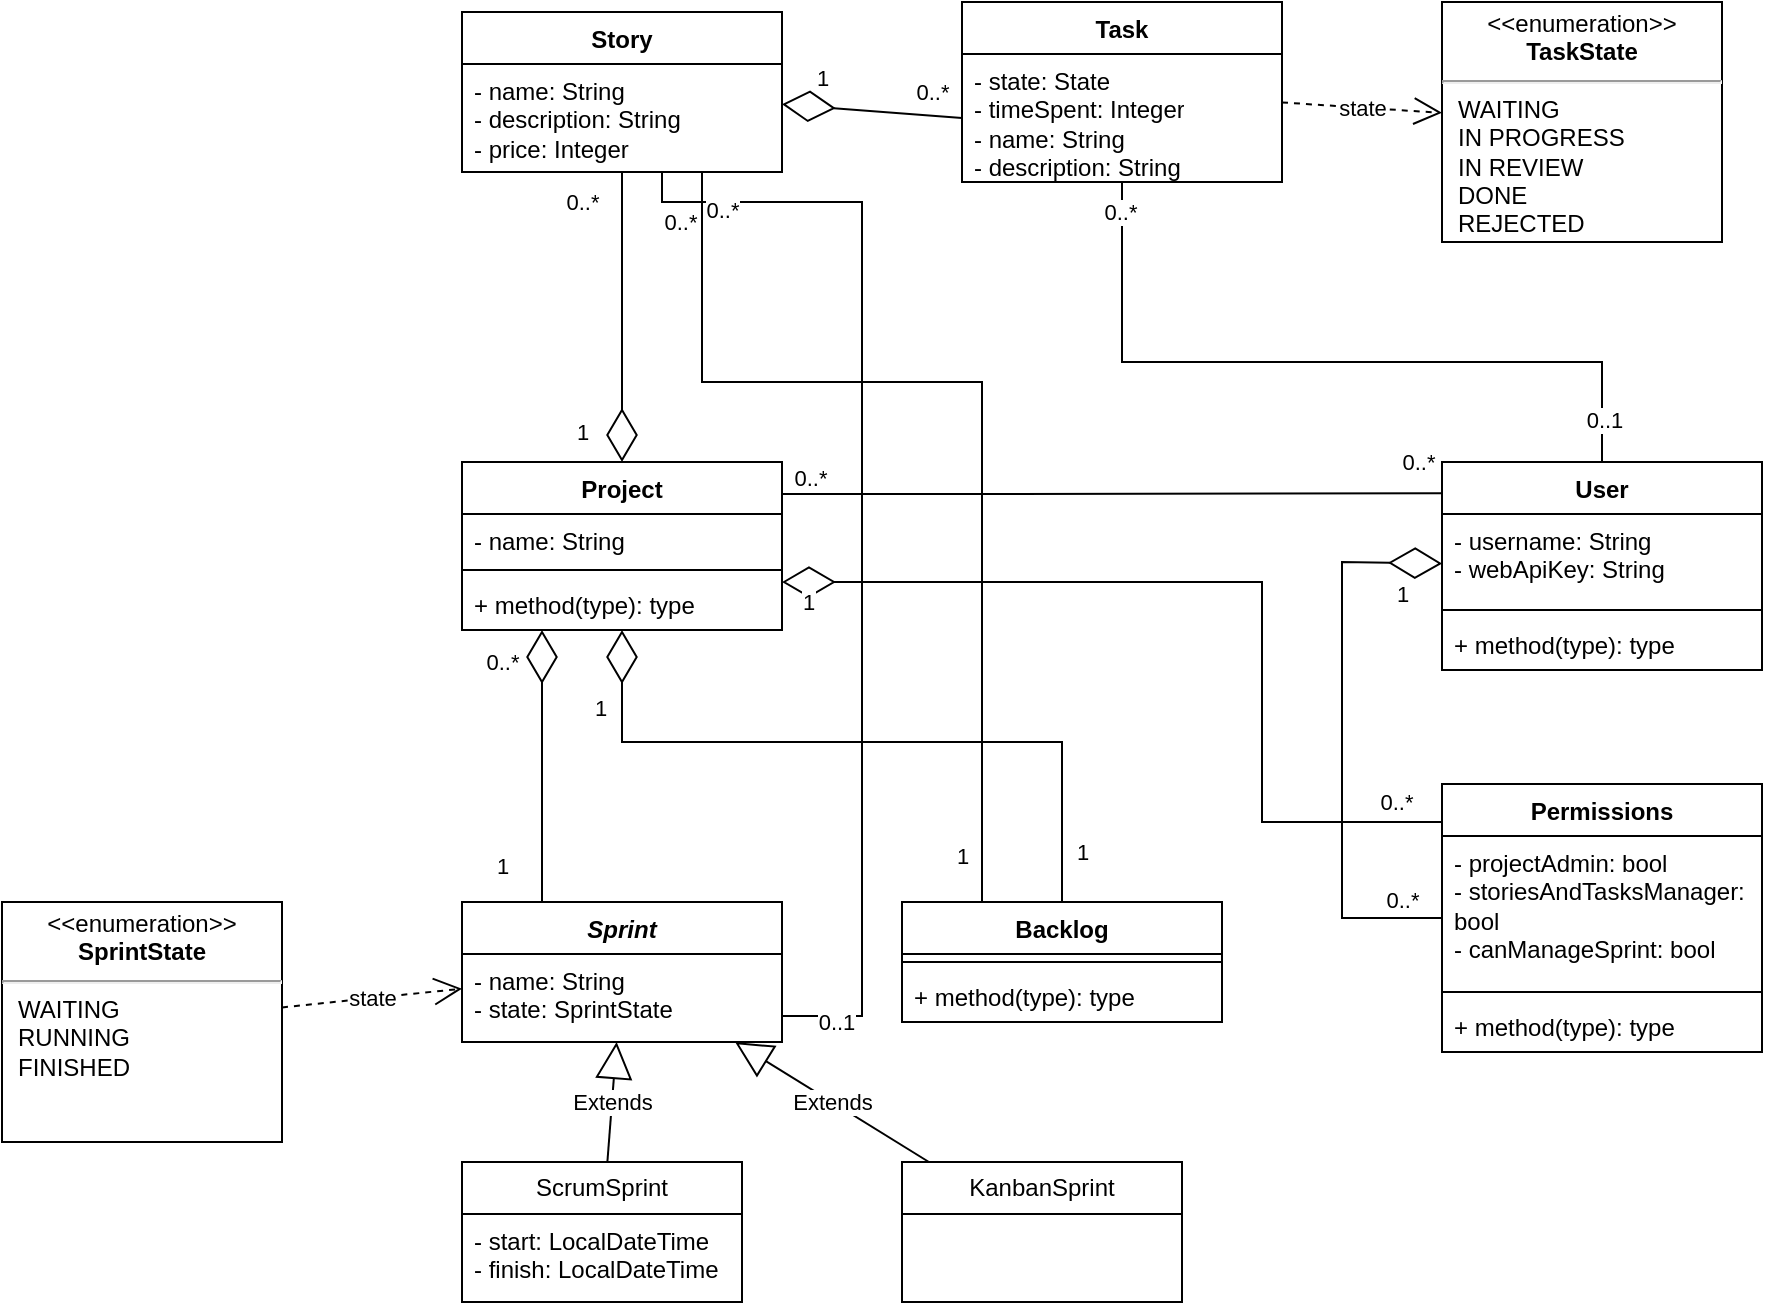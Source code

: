<mxfile version="22.1.0" type="device">
  <diagram id="C5RBs43oDa-KdzZeNtuy" name="Page-1">
    <mxGraphModel dx="1994" dy="580" grid="1" gridSize="10" guides="1" tooltips="1" connect="1" arrows="1" fold="1" page="1" pageScale="1" pageWidth="827" pageHeight="1169" background="none" math="0" shadow="0">
      <root>
        <mxCell id="WIyWlLk6GJQsqaUBKTNV-0" />
        <mxCell id="WIyWlLk6GJQsqaUBKTNV-1" parent="WIyWlLk6GJQsqaUBKTNV-0" />
        <mxCell id="PWh56KOx5kr9GDurTwJb-14" style="edgeStyle=orthogonalEdgeStyle;rounded=0;orthogonalLoop=1;jettySize=auto;html=1;endArrow=diamondThin;endFill=0;endSize=24;" parent="WIyWlLk6GJQsqaUBKTNV-1" source="xTrlHvVz5tuh_iKy9N_Q-1" target="xTrlHvVz5tuh_iKy9N_Q-15" edge="1">
          <mxGeometry relative="1" as="geometry">
            <Array as="points">
              <mxPoint x="120" y="180" />
              <mxPoint x="120" y="180" />
            </Array>
          </mxGeometry>
        </mxCell>
        <mxCell id="PWh56KOx5kr9GDurTwJb-15" value="1" style="edgeLabel;html=1;align=center;verticalAlign=middle;resizable=0;points=[];" parent="PWh56KOx5kr9GDurTwJb-14" vertex="1" connectable="0">
          <mxGeometry x="0.849" y="-2" relative="1" as="geometry">
            <mxPoint x="-18" y="-4" as="offset" />
          </mxGeometry>
        </mxCell>
        <mxCell id="PWh56KOx5kr9GDurTwJb-16" value="0..*" style="edgeLabel;html=1;align=center;verticalAlign=middle;resizable=0;points=[];" parent="PWh56KOx5kr9GDurTwJb-14" vertex="1" connectable="0">
          <mxGeometry x="-0.879" y="-3" relative="1" as="geometry">
            <mxPoint x="-17" y="6" as="offset" />
          </mxGeometry>
        </mxCell>
        <mxCell id="xTrlHvVz5tuh_iKy9N_Q-1" value="Story" style="swimlane;fontStyle=1;align=center;verticalAlign=top;childLayout=stackLayout;horizontal=1;startSize=26;horizontalStack=0;resizeParent=1;resizeParentMax=0;resizeLast=0;collapsible=1;marginBottom=0;whiteSpace=wrap;html=1;" parent="WIyWlLk6GJQsqaUBKTNV-1" vertex="1">
          <mxGeometry x="40" y="35" width="160" height="80" as="geometry" />
        </mxCell>
        <mxCell id="xTrlHvVz5tuh_iKy9N_Q-2" value="- name: String&lt;br&gt;- description: String&lt;br&gt;- price: Integer&lt;br&gt;" style="text;strokeColor=none;fillColor=none;align=left;verticalAlign=top;spacingLeft=4;spacingRight=4;overflow=hidden;rotatable=0;points=[[0,0.5],[1,0.5]];portConstraint=eastwest;whiteSpace=wrap;html=1;" parent="xTrlHvVz5tuh_iKy9N_Q-1" vertex="1">
          <mxGeometry y="26" width="160" height="54" as="geometry" />
        </mxCell>
        <mxCell id="PWh56KOx5kr9GDurTwJb-37" style="edgeStyle=orthogonalEdgeStyle;rounded=0;orthogonalLoop=1;jettySize=auto;html=1;endArrow=none;endFill=0;" parent="WIyWlLk6GJQsqaUBKTNV-1" source="xTrlHvVz5tuh_iKy9N_Q-5" target="xTrlHvVz5tuh_iKy9N_Q-24" edge="1">
          <mxGeometry relative="1" as="geometry">
            <Array as="points">
              <mxPoint x="370" y="210" />
              <mxPoint x="610" y="210" />
            </Array>
          </mxGeometry>
        </mxCell>
        <mxCell id="PWh56KOx5kr9GDurTwJb-38" value="0..1" style="edgeLabel;html=1;align=center;verticalAlign=middle;resizable=0;points=[];" parent="PWh56KOx5kr9GDurTwJb-37" vertex="1" connectable="0">
          <mxGeometry x="0.886" y="1" relative="1" as="geometry">
            <mxPoint as="offset" />
          </mxGeometry>
        </mxCell>
        <mxCell id="PWh56KOx5kr9GDurTwJb-39" value="0..*" style="edgeLabel;html=1;align=center;verticalAlign=middle;resizable=0;points=[];" parent="PWh56KOx5kr9GDurTwJb-37" vertex="1" connectable="0">
          <mxGeometry x="-0.924" y="-1" relative="1" as="geometry">
            <mxPoint as="offset" />
          </mxGeometry>
        </mxCell>
        <mxCell id="xTrlHvVz5tuh_iKy9N_Q-5" value="Task" style="swimlane;fontStyle=1;align=center;verticalAlign=top;childLayout=stackLayout;horizontal=1;startSize=26;horizontalStack=0;resizeParent=1;resizeParentMax=0;resizeLast=0;collapsible=1;marginBottom=0;whiteSpace=wrap;html=1;" parent="WIyWlLk6GJQsqaUBKTNV-1" vertex="1">
          <mxGeometry x="290" y="30" width="160" height="90" as="geometry" />
        </mxCell>
        <mxCell id="xTrlHvVz5tuh_iKy9N_Q-6" value="- state: State&lt;br&gt;- timeSpent: Integer&lt;br&gt;- name: String&lt;br&gt;- description: String" style="text;strokeColor=none;fillColor=none;align=left;verticalAlign=top;spacingLeft=4;spacingRight=4;overflow=hidden;rotatable=0;points=[[0,0.5],[1,0.5]];portConstraint=eastwest;whiteSpace=wrap;html=1;" parent="xTrlHvVz5tuh_iKy9N_Q-5" vertex="1">
          <mxGeometry y="26" width="160" height="64" as="geometry" />
        </mxCell>
        <mxCell id="xTrlHvVz5tuh_iKy9N_Q-10" value="&lt;p style=&quot;margin:0px;margin-top:4px;text-align:center;&quot;&gt;&amp;lt;&amp;lt;enumeration&amp;gt;&amp;gt;&lt;br&gt;&lt;b&gt;TaskState&lt;/b&gt;&lt;/p&gt;&lt;hr&gt;&lt;p style=&quot;margin:0px;margin-left:8px;text-align:left;&quot;&gt;WAITING&lt;/p&gt;&lt;p style=&quot;margin:0px;margin-left:8px;text-align:left;&quot;&gt;IN PROGRESS&lt;/p&gt;&lt;p style=&quot;margin:0px;margin-left:8px;text-align:left;&quot;&gt;IN REVIEW&lt;/p&gt;&lt;p style=&quot;margin:0px;margin-left:8px;text-align:left;&quot;&gt;DONE&lt;/p&gt;&lt;p style=&quot;margin:0px;margin-left:8px;text-align:left;&quot;&gt;REJECTED&lt;/p&gt;" style="shape=rect;html=1;overflow=fill;whiteSpace=wrap;" parent="WIyWlLk6GJQsqaUBKTNV-1" vertex="1">
          <mxGeometry x="530" y="30" width="140" height="120" as="geometry" />
        </mxCell>
        <mxCell id="PWh56KOx5kr9GDurTwJb-28" style="edgeStyle=orthogonalEdgeStyle;rounded=0;orthogonalLoop=1;jettySize=auto;html=1;endArrow=none;endFill=0;startArrow=diamondThin;startFill=0;endSize=6;startSize=24;" parent="WIyWlLk6GJQsqaUBKTNV-1" source="xTrlHvVz5tuh_iKy9N_Q-15" target="uIMDCcuASkyKj_ybHEdO-4" edge="1">
          <mxGeometry relative="1" as="geometry">
            <Array as="points">
              <mxPoint x="80" y="420" />
              <mxPoint x="80" y="420" />
            </Array>
          </mxGeometry>
        </mxCell>
        <mxCell id="PWh56KOx5kr9GDurTwJb-29" value="0..*" style="edgeLabel;html=1;align=center;verticalAlign=middle;resizable=0;points=[];" parent="PWh56KOx5kr9GDurTwJb-28" vertex="1" connectable="0">
          <mxGeometry x="-0.765" relative="1" as="geometry">
            <mxPoint x="-20" as="offset" />
          </mxGeometry>
        </mxCell>
        <mxCell id="PWh56KOx5kr9GDurTwJb-30" value="1" style="edgeLabel;html=1;align=center;verticalAlign=middle;resizable=0;points=[];" parent="PWh56KOx5kr9GDurTwJb-28" vertex="1" connectable="0">
          <mxGeometry x="0.727" relative="1" as="geometry">
            <mxPoint x="-20" as="offset" />
          </mxGeometry>
        </mxCell>
        <mxCell id="xTrlHvVz5tuh_iKy9N_Q-15" value="Project" style="swimlane;fontStyle=1;align=center;verticalAlign=top;childLayout=stackLayout;horizontal=1;startSize=26;horizontalStack=0;resizeParent=1;resizeParentMax=0;resizeLast=0;collapsible=1;marginBottom=0;whiteSpace=wrap;html=1;" parent="WIyWlLk6GJQsqaUBKTNV-1" vertex="1">
          <mxGeometry x="40" y="260" width="160" height="84" as="geometry" />
        </mxCell>
        <mxCell id="xTrlHvVz5tuh_iKy9N_Q-16" value="- name: String" style="text;strokeColor=none;fillColor=none;align=left;verticalAlign=top;spacingLeft=4;spacingRight=4;overflow=hidden;rotatable=0;points=[[0,0.5],[1,0.5]];portConstraint=eastwest;whiteSpace=wrap;html=1;" parent="xTrlHvVz5tuh_iKy9N_Q-15" vertex="1">
          <mxGeometry y="26" width="160" height="24" as="geometry" />
        </mxCell>
        <mxCell id="xTrlHvVz5tuh_iKy9N_Q-17" value="" style="line;strokeWidth=1;fillColor=none;align=left;verticalAlign=middle;spacingTop=-1;spacingLeft=3;spacingRight=3;rotatable=0;labelPosition=right;points=[];portConstraint=eastwest;strokeColor=inherit;" parent="xTrlHvVz5tuh_iKy9N_Q-15" vertex="1">
          <mxGeometry y="50" width="160" height="8" as="geometry" />
        </mxCell>
        <mxCell id="xTrlHvVz5tuh_iKy9N_Q-18" value="+ method(type): type" style="text;strokeColor=none;fillColor=none;align=left;verticalAlign=top;spacingLeft=4;spacingRight=4;overflow=hidden;rotatable=0;points=[[0,0.5],[1,0.5]];portConstraint=eastwest;whiteSpace=wrap;html=1;" parent="xTrlHvVz5tuh_iKy9N_Q-15" vertex="1">
          <mxGeometry y="58" width="160" height="26" as="geometry" />
        </mxCell>
        <mxCell id="xTrlHvVz5tuh_iKy9N_Q-19" value="Permissions" style="swimlane;fontStyle=1;align=center;verticalAlign=top;childLayout=stackLayout;horizontal=1;startSize=26;horizontalStack=0;resizeParent=1;resizeParentMax=0;resizeLast=0;collapsible=1;marginBottom=0;whiteSpace=wrap;html=1;" parent="WIyWlLk6GJQsqaUBKTNV-1" vertex="1">
          <mxGeometry x="530" y="421" width="160" height="134" as="geometry" />
        </mxCell>
        <mxCell id="xTrlHvVz5tuh_iKy9N_Q-20" value="- projectAdmin: bool&lt;br&gt;- storiesAndTasksManager: bool&lt;br&gt;- canManageSprint: bool" style="text;strokeColor=none;fillColor=none;align=left;verticalAlign=top;spacingLeft=4;spacingRight=4;overflow=hidden;rotatable=0;points=[[0,0.5],[1,0.5]];portConstraint=eastwest;whiteSpace=wrap;html=1;" parent="xTrlHvVz5tuh_iKy9N_Q-19" vertex="1">
          <mxGeometry y="26" width="160" height="74" as="geometry" />
        </mxCell>
        <mxCell id="xTrlHvVz5tuh_iKy9N_Q-21" value="" style="line;strokeWidth=1;fillColor=none;align=left;verticalAlign=middle;spacingTop=-1;spacingLeft=3;spacingRight=3;rotatable=0;labelPosition=right;points=[];portConstraint=eastwest;strokeColor=inherit;" parent="xTrlHvVz5tuh_iKy9N_Q-19" vertex="1">
          <mxGeometry y="100" width="160" height="8" as="geometry" />
        </mxCell>
        <mxCell id="xTrlHvVz5tuh_iKy9N_Q-22" value="+ method(type): type" style="text;strokeColor=none;fillColor=none;align=left;verticalAlign=top;spacingLeft=4;spacingRight=4;overflow=hidden;rotatable=0;points=[[0,0.5],[1,0.5]];portConstraint=eastwest;whiteSpace=wrap;html=1;" parent="xTrlHvVz5tuh_iKy9N_Q-19" vertex="1">
          <mxGeometry y="108" width="160" height="26" as="geometry" />
        </mxCell>
        <mxCell id="xTrlHvVz5tuh_iKy9N_Q-24" value="User" style="swimlane;fontStyle=1;align=center;verticalAlign=top;childLayout=stackLayout;horizontal=1;startSize=26;horizontalStack=0;resizeParent=1;resizeParentMax=0;resizeLast=0;collapsible=1;marginBottom=0;whiteSpace=wrap;html=1;" parent="WIyWlLk6GJQsqaUBKTNV-1" vertex="1">
          <mxGeometry x="530" y="260" width="160" height="104" as="geometry" />
        </mxCell>
        <mxCell id="xTrlHvVz5tuh_iKy9N_Q-25" value="- username: String&lt;br&gt;- webApiKey: String" style="text;strokeColor=none;fillColor=none;align=left;verticalAlign=top;spacingLeft=4;spacingRight=4;overflow=hidden;rotatable=0;points=[[0,0.5],[1,0.5]];portConstraint=eastwest;whiteSpace=wrap;html=1;" parent="xTrlHvVz5tuh_iKy9N_Q-24" vertex="1">
          <mxGeometry y="26" width="160" height="44" as="geometry" />
        </mxCell>
        <mxCell id="xTrlHvVz5tuh_iKy9N_Q-26" value="" style="line;strokeWidth=1;fillColor=none;align=left;verticalAlign=middle;spacingTop=-1;spacingLeft=3;spacingRight=3;rotatable=0;labelPosition=right;points=[];portConstraint=eastwest;strokeColor=inherit;" parent="xTrlHvVz5tuh_iKy9N_Q-24" vertex="1">
          <mxGeometry y="70" width="160" height="8" as="geometry" />
        </mxCell>
        <mxCell id="xTrlHvVz5tuh_iKy9N_Q-27" value="+ method(type): type" style="text;strokeColor=none;fillColor=none;align=left;verticalAlign=top;spacingLeft=4;spacingRight=4;overflow=hidden;rotatable=0;points=[[0,0.5],[1,0.5]];portConstraint=eastwest;whiteSpace=wrap;html=1;" parent="xTrlHvVz5tuh_iKy9N_Q-24" vertex="1">
          <mxGeometry y="78" width="160" height="26" as="geometry" />
        </mxCell>
        <mxCell id="PWh56KOx5kr9GDurTwJb-31" style="edgeStyle=orthogonalEdgeStyle;rounded=0;orthogonalLoop=1;jettySize=auto;html=1;endArrow=none;endFill=0;" parent="WIyWlLk6GJQsqaUBKTNV-1" source="uIMDCcuASkyKj_ybHEdO-4" target="xTrlHvVz5tuh_iKy9N_Q-1" edge="1">
          <mxGeometry relative="1" as="geometry">
            <Array as="points">
              <mxPoint x="240" y="537" />
              <mxPoint x="240" y="130" />
              <mxPoint x="140" y="130" />
            </Array>
          </mxGeometry>
        </mxCell>
        <mxCell id="PWh56KOx5kr9GDurTwJb-32" value="0..1" style="edgeLabel;html=1;align=center;verticalAlign=middle;resizable=0;points=[];" parent="PWh56KOx5kr9GDurTwJb-31" vertex="1" connectable="0">
          <mxGeometry x="-0.905" y="-3" relative="1" as="geometry">
            <mxPoint as="offset" />
          </mxGeometry>
        </mxCell>
        <mxCell id="PWh56KOx5kr9GDurTwJb-33" value="0..*" style="edgeLabel;html=1;align=center;verticalAlign=middle;resizable=0;points=[];" parent="PWh56KOx5kr9GDurTwJb-31" vertex="1" connectable="0">
          <mxGeometry x="0.896" relative="1" as="geometry">
            <mxPoint x="-5" y="10" as="offset" />
          </mxGeometry>
        </mxCell>
        <mxCell id="uIMDCcuASkyKj_ybHEdO-4" value="&lt;i&gt;Sprint&lt;/i&gt;" style="swimlane;fontStyle=1;align=center;verticalAlign=top;childLayout=stackLayout;horizontal=1;startSize=26;horizontalStack=0;resizeParent=1;resizeParentMax=0;resizeLast=0;collapsible=1;marginBottom=0;whiteSpace=wrap;html=1;" parent="WIyWlLk6GJQsqaUBKTNV-1" vertex="1">
          <mxGeometry x="40" y="480" width="160" height="70" as="geometry" />
        </mxCell>
        <mxCell id="uIMDCcuASkyKj_ybHEdO-5" value="- name: String&lt;br&gt;- state: SprintState" style="text;strokeColor=none;fillColor=none;align=left;verticalAlign=top;spacingLeft=4;spacingRight=4;overflow=hidden;rotatable=0;points=[[0,0.5],[1,0.5]];portConstraint=eastwest;whiteSpace=wrap;html=1;" parent="uIMDCcuASkyKj_ybHEdO-4" vertex="1">
          <mxGeometry y="26" width="160" height="44" as="geometry" />
        </mxCell>
        <mxCell id="PWh56KOx5kr9GDurTwJb-34" style="edgeStyle=orthogonalEdgeStyle;rounded=0;orthogonalLoop=1;jettySize=auto;html=1;endArrow=none;endFill=0;" parent="WIyWlLk6GJQsqaUBKTNV-1" source="uIMDCcuASkyKj_ybHEdO-8" target="xTrlHvVz5tuh_iKy9N_Q-1" edge="1">
          <mxGeometry relative="1" as="geometry">
            <Array as="points">
              <mxPoint x="300" y="220" />
              <mxPoint x="160" y="220" />
            </Array>
          </mxGeometry>
        </mxCell>
        <mxCell id="PWh56KOx5kr9GDurTwJb-35" value="1" style="edgeLabel;html=1;align=center;verticalAlign=middle;resizable=0;points=[];" parent="PWh56KOx5kr9GDurTwJb-34" vertex="1" connectable="0">
          <mxGeometry x="-0.907" y="-1" relative="1" as="geometry">
            <mxPoint x="-11" as="offset" />
          </mxGeometry>
        </mxCell>
        <mxCell id="PWh56KOx5kr9GDurTwJb-36" value="0..*" style="edgeLabel;html=1;align=center;verticalAlign=middle;resizable=0;points=[];" parent="PWh56KOx5kr9GDurTwJb-34" vertex="1" connectable="0">
          <mxGeometry x="0.924" y="-2" relative="1" as="geometry">
            <mxPoint x="8" as="offset" />
          </mxGeometry>
        </mxCell>
        <mxCell id="uIMDCcuASkyKj_ybHEdO-8" value="Backlog" style="swimlane;fontStyle=1;align=center;verticalAlign=top;childLayout=stackLayout;horizontal=1;startSize=26;horizontalStack=0;resizeParent=1;resizeParentMax=0;resizeLast=0;collapsible=1;marginBottom=0;whiteSpace=wrap;html=1;" parent="WIyWlLk6GJQsqaUBKTNV-1" vertex="1">
          <mxGeometry x="260" y="480" width="160" height="60" as="geometry" />
        </mxCell>
        <mxCell id="uIMDCcuASkyKj_ybHEdO-10" value="" style="line;strokeWidth=1;fillColor=none;align=left;verticalAlign=middle;spacingTop=-1;spacingLeft=3;spacingRight=3;rotatable=0;labelPosition=right;points=[];portConstraint=eastwest;strokeColor=inherit;" parent="uIMDCcuASkyKj_ybHEdO-8" vertex="1">
          <mxGeometry y="26" width="160" height="8" as="geometry" />
        </mxCell>
        <mxCell id="uIMDCcuASkyKj_ybHEdO-11" value="+ method(type): type" style="text;strokeColor=none;fillColor=none;align=left;verticalAlign=top;spacingLeft=4;spacingRight=4;overflow=hidden;rotatable=0;points=[[0,0.5],[1,0.5]];portConstraint=eastwest;whiteSpace=wrap;html=1;" parent="uIMDCcuASkyKj_ybHEdO-8" vertex="1">
          <mxGeometry y="34" width="160" height="26" as="geometry" />
        </mxCell>
        <mxCell id="PWh56KOx5kr9GDurTwJb-0" value="" style="endArrow=diamondThin;endFill=0;endSize=24;html=1;rounded=0;exitX=0;exitY=0.5;exitDx=0;exitDy=0;" parent="WIyWlLk6GJQsqaUBKTNV-1" source="xTrlHvVz5tuh_iKy9N_Q-6" target="xTrlHvVz5tuh_iKy9N_Q-1" edge="1">
          <mxGeometry width="160" relative="1" as="geometry">
            <mxPoint x="350" y="220" as="sourcePoint" />
            <mxPoint x="510" y="220" as="targetPoint" />
          </mxGeometry>
        </mxCell>
        <mxCell id="PWh56KOx5kr9GDurTwJb-3" value="0..*" style="edgeLabel;html=1;align=center;verticalAlign=middle;resizable=0;points=[];" parent="PWh56KOx5kr9GDurTwJb-0" vertex="1" connectable="0">
          <mxGeometry x="-0.656" y="-1" relative="1" as="geometry">
            <mxPoint y="-11" as="offset" />
          </mxGeometry>
        </mxCell>
        <mxCell id="PWh56KOx5kr9GDurTwJb-4" value="1" style="edgeLabel;html=1;align=center;verticalAlign=middle;resizable=0;points=[];" parent="PWh56KOx5kr9GDurTwJb-0" vertex="1" connectable="0">
          <mxGeometry x="0.562" y="-3" relative="1" as="geometry">
            <mxPoint y="-12" as="offset" />
          </mxGeometry>
        </mxCell>
        <mxCell id="PWh56KOx5kr9GDurTwJb-5" value="" style="endArrow=diamondThin;endFill=0;endSize=24;html=1;rounded=0;" parent="WIyWlLk6GJQsqaUBKTNV-1" source="xTrlHvVz5tuh_iKy9N_Q-19" target="xTrlHvVz5tuh_iKy9N_Q-24" edge="1">
          <mxGeometry width="160" relative="1" as="geometry">
            <mxPoint x="380" y="260" as="sourcePoint" />
            <mxPoint x="540" y="260" as="targetPoint" />
            <Array as="points">
              <mxPoint x="480" y="488" />
              <mxPoint x="480" y="310" />
            </Array>
          </mxGeometry>
        </mxCell>
        <mxCell id="PWh56KOx5kr9GDurTwJb-6" value="0..*" style="edgeLabel;html=1;align=center;verticalAlign=middle;resizable=0;points=[];" parent="PWh56KOx5kr9GDurTwJb-5" vertex="1" connectable="0">
          <mxGeometry x="-0.538" relative="1" as="geometry">
            <mxPoint x="30" y="5" as="offset" />
          </mxGeometry>
        </mxCell>
        <mxCell id="PWh56KOx5kr9GDurTwJb-7" value="1" style="edgeLabel;html=1;align=center;verticalAlign=middle;resizable=0;points=[];" parent="PWh56KOx5kr9GDurTwJb-5" vertex="1" connectable="0">
          <mxGeometry x="0.531" y="-2" relative="1" as="geometry">
            <mxPoint x="28" y="1" as="offset" />
          </mxGeometry>
        </mxCell>
        <mxCell id="PWh56KOx5kr9GDurTwJb-18" style="edgeStyle=orthogonalEdgeStyle;rounded=0;orthogonalLoop=1;jettySize=auto;html=1;entryX=0;entryY=0.15;entryDx=0;entryDy=0;entryPerimeter=0;endArrow=none;endFill=0;" parent="WIyWlLk6GJQsqaUBKTNV-1" source="xTrlHvVz5tuh_iKy9N_Q-15" target="xTrlHvVz5tuh_iKy9N_Q-24" edge="1">
          <mxGeometry relative="1" as="geometry">
            <Array as="points">
              <mxPoint x="290" y="276" />
              <mxPoint x="290" y="276" />
            </Array>
          </mxGeometry>
        </mxCell>
        <mxCell id="PWh56KOx5kr9GDurTwJb-19" value="0..*" style="edgeLabel;html=1;align=center;verticalAlign=middle;resizable=0;points=[];" parent="PWh56KOx5kr9GDurTwJb-18" vertex="1" connectable="0">
          <mxGeometry x="0.923" y="2" relative="1" as="geometry">
            <mxPoint y="-14" as="offset" />
          </mxGeometry>
        </mxCell>
        <mxCell id="PWh56KOx5kr9GDurTwJb-20" value="0..*" style="edgeLabel;html=1;align=center;verticalAlign=middle;resizable=0;points=[];" parent="PWh56KOx5kr9GDurTwJb-18" vertex="1" connectable="0">
          <mxGeometry x="-0.915" y="2" relative="1" as="geometry">
            <mxPoint y="-6" as="offset" />
          </mxGeometry>
        </mxCell>
        <mxCell id="PWh56KOx5kr9GDurTwJb-21" style="edgeStyle=orthogonalEdgeStyle;rounded=0;orthogonalLoop=1;jettySize=auto;html=1;endArrow=none;endFill=0;startArrow=diamondThin;startFill=0;endSize=6;startSize=24;" parent="WIyWlLk6GJQsqaUBKTNV-1" source="xTrlHvVz5tuh_iKy9N_Q-15" target="xTrlHvVz5tuh_iKy9N_Q-19" edge="1">
          <mxGeometry relative="1" as="geometry">
            <Array as="points">
              <mxPoint x="440" y="320" />
              <mxPoint x="440" y="440" />
            </Array>
          </mxGeometry>
        </mxCell>
        <mxCell id="PWh56KOx5kr9GDurTwJb-22" value="1" style="edgeLabel;html=1;align=center;verticalAlign=middle;resizable=0;points=[];" parent="PWh56KOx5kr9GDurTwJb-21" vertex="1" connectable="0">
          <mxGeometry x="-0.853" y="2" relative="1" as="geometry">
            <mxPoint x="-20" y="12" as="offset" />
          </mxGeometry>
        </mxCell>
        <mxCell id="PWh56KOx5kr9GDurTwJb-23" value="0..*" style="edgeLabel;html=1;align=center;verticalAlign=middle;resizable=0;points=[];" parent="PWh56KOx5kr9GDurTwJb-21" vertex="1" connectable="0">
          <mxGeometry x="0.898" y="4" relative="1" as="geometry">
            <mxPoint y="-6" as="offset" />
          </mxGeometry>
        </mxCell>
        <mxCell id="PWh56KOx5kr9GDurTwJb-24" style="edgeStyle=orthogonalEdgeStyle;rounded=0;orthogonalLoop=1;jettySize=auto;html=1;startArrow=diamondThin;startFill=0;endArrow=none;endFill=0;strokeWidth=1;endSize=6;startSize=24;" parent="WIyWlLk6GJQsqaUBKTNV-1" source="xTrlHvVz5tuh_iKy9N_Q-15" target="uIMDCcuASkyKj_ybHEdO-8" edge="1">
          <mxGeometry relative="1" as="geometry">
            <Array as="points">
              <mxPoint x="120" y="400" />
              <mxPoint x="340" y="400" />
            </Array>
          </mxGeometry>
        </mxCell>
        <mxCell id="PWh56KOx5kr9GDurTwJb-25" value="1" style="edgeLabel;html=1;align=center;verticalAlign=middle;resizable=0;points=[];" parent="PWh56KOx5kr9GDurTwJb-24" vertex="1" connectable="0">
          <mxGeometry x="-0.83" relative="1" as="geometry">
            <mxPoint x="-11" y="8" as="offset" />
          </mxGeometry>
        </mxCell>
        <mxCell id="PWh56KOx5kr9GDurTwJb-26" value="1" style="edgeLabel;html=1;align=center;verticalAlign=middle;resizable=0;points=[];rotation=0;" parent="PWh56KOx5kr9GDurTwJb-24" vertex="1" connectable="0">
          <mxGeometry x="0.856" y="-1" relative="1" as="geometry">
            <mxPoint x="11" as="offset" />
          </mxGeometry>
        </mxCell>
        <mxCell id="PWh56KOx5kr9GDurTwJb-27" value="state" style="endArrow=open;endSize=12;dashed=1;html=1;rounded=0;" parent="WIyWlLk6GJQsqaUBKTNV-1" source="xTrlHvVz5tuh_iKy9N_Q-5" target="xTrlHvVz5tuh_iKy9N_Q-10" edge="1">
          <mxGeometry width="160" relative="1" as="geometry">
            <mxPoint x="380" y="290" as="sourcePoint" />
            <mxPoint x="540" y="290" as="targetPoint" />
          </mxGeometry>
        </mxCell>
        <mxCell id="YIDN6T3dUNPFqhkAnn3O-1" value="&lt;p style=&quot;margin:0px;margin-top:4px;text-align:center;&quot;&gt;&amp;lt;&amp;lt;enumeration&amp;gt;&amp;gt;&lt;br&gt;&lt;b&gt;SprintState&lt;/b&gt;&lt;/p&gt;&lt;hr&gt;&lt;p style=&quot;margin:0px;margin-left:8px;text-align:left;&quot;&gt;WAITING&lt;/p&gt;&lt;p style=&quot;margin:0px;margin-left:8px;text-align:left;&quot;&gt;RUNNING&lt;/p&gt;&lt;p style=&quot;margin:0px;margin-left:8px;text-align:left;&quot;&gt;FINISHED&lt;/p&gt;" style="shape=rect;html=1;overflow=fill;whiteSpace=wrap;" vertex="1" parent="WIyWlLk6GJQsqaUBKTNV-1">
          <mxGeometry x="-190" y="480" width="140" height="120" as="geometry" />
        </mxCell>
        <mxCell id="YIDN6T3dUNPFqhkAnn3O-2" value="state" style="endArrow=open;endSize=12;dashed=1;html=1;rounded=0;" edge="1" parent="WIyWlLk6GJQsqaUBKTNV-1" source="YIDN6T3dUNPFqhkAnn3O-1" target="uIMDCcuASkyKj_ybHEdO-4">
          <mxGeometry width="160" relative="1" as="geometry">
            <mxPoint x="-30" y="410" as="sourcePoint" />
            <mxPoint x="50" y="415" as="targetPoint" />
          </mxGeometry>
        </mxCell>
        <mxCell id="YIDN6T3dUNPFqhkAnn3O-3" value="ScrumSprint" style="swimlane;fontStyle=0;childLayout=stackLayout;horizontal=1;startSize=26;fillColor=none;horizontalStack=0;resizeParent=1;resizeParentMax=0;resizeLast=0;collapsible=1;marginBottom=0;whiteSpace=wrap;html=1;" vertex="1" parent="WIyWlLk6GJQsqaUBKTNV-1">
          <mxGeometry x="40" y="610" width="140" height="70" as="geometry" />
        </mxCell>
        <mxCell id="YIDN6T3dUNPFqhkAnn3O-4" value="- start: LocalDateTime&lt;br&gt;- finish: LocalDateTime" style="text;strokeColor=none;fillColor=none;align=left;verticalAlign=top;spacingLeft=4;spacingRight=4;overflow=hidden;rotatable=0;points=[[0,0.5],[1,0.5]];portConstraint=eastwest;whiteSpace=wrap;html=1;" vertex="1" parent="YIDN6T3dUNPFqhkAnn3O-3">
          <mxGeometry y="26" width="140" height="44" as="geometry" />
        </mxCell>
        <mxCell id="YIDN6T3dUNPFqhkAnn3O-7" value="KanbanSprint" style="swimlane;fontStyle=0;childLayout=stackLayout;horizontal=1;startSize=26;fillColor=none;horizontalStack=0;resizeParent=1;resizeParentMax=0;resizeLast=0;collapsible=1;marginBottom=0;whiteSpace=wrap;html=1;" vertex="1" parent="WIyWlLk6GJQsqaUBKTNV-1">
          <mxGeometry x="260" y="610" width="140" height="70" as="geometry" />
        </mxCell>
        <mxCell id="YIDN6T3dUNPFqhkAnn3O-9" value="Extends" style="endArrow=block;endSize=16;endFill=0;html=1;rounded=0;" edge="1" parent="WIyWlLk6GJQsqaUBKTNV-1" source="YIDN6T3dUNPFqhkAnn3O-7" target="uIMDCcuASkyKj_ybHEdO-4">
          <mxGeometry width="160" relative="1" as="geometry">
            <mxPoint x="270" y="600" as="sourcePoint" />
            <mxPoint x="430" y="600" as="targetPoint" />
          </mxGeometry>
        </mxCell>
        <mxCell id="YIDN6T3dUNPFqhkAnn3O-10" value="Extends" style="endArrow=block;endSize=16;endFill=0;html=1;rounded=0;" edge="1" parent="WIyWlLk6GJQsqaUBKTNV-1" source="YIDN6T3dUNPFqhkAnn3O-3" target="uIMDCcuASkyKj_ybHEdO-4">
          <mxGeometry width="160" relative="1" as="geometry">
            <mxPoint x="283" y="620" as="sourcePoint" />
            <mxPoint x="187" y="560" as="targetPoint" />
          </mxGeometry>
        </mxCell>
      </root>
    </mxGraphModel>
  </diagram>
</mxfile>
